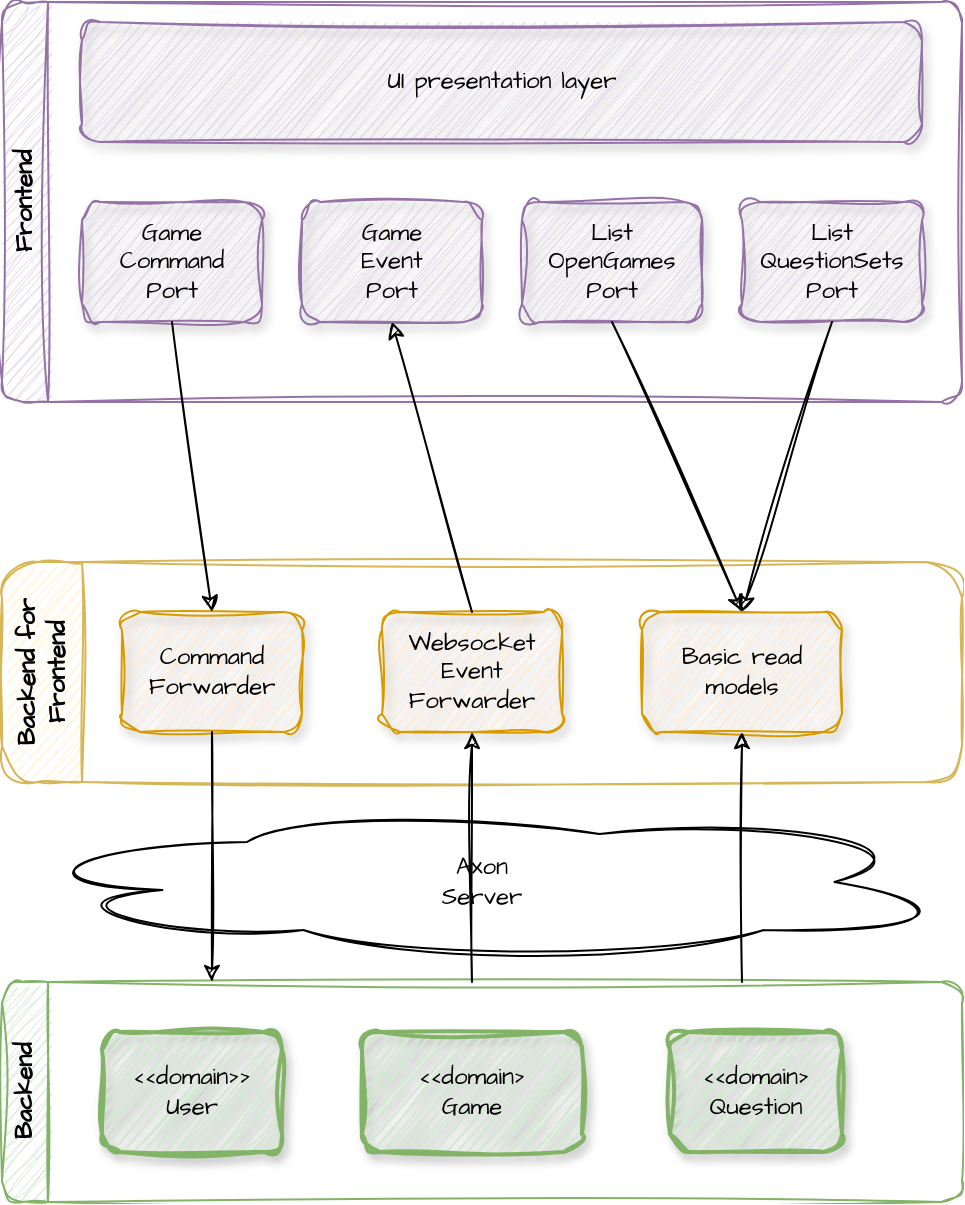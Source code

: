 <mxfile version="24.7.5">
  <diagram name="Seite-1" id="nLcQ6aQEjbk5ZknRunOv">
    <mxGraphModel dx="1595" dy="912" grid="1" gridSize="10" guides="1" tooltips="1" connect="1" arrows="1" fold="1" page="1" pageScale="1" pageWidth="827" pageHeight="1169" math="0" shadow="0">
      <root>
        <mxCell id="0" />
        <mxCell id="1" parent="0" />
        <mxCell id="vr9INmjujWOl7CCA1UEI-7" value="Backend" style="swimlane;horizontal=0;whiteSpace=wrap;html=1;rounded=1;sketch=1;hachureGap=4;jiggle=2;curveFitting=1;fontFamily=Architects Daughter;fontSource=https%3A%2F%2Ffonts.googleapis.com%2Fcss%3Ffamily%3DArchitects%2BDaughter;fillColor=#d5e8d4;strokeColor=#82b366;" vertex="1" parent="1">
          <mxGeometry x="80" y="540" width="480" height="110" as="geometry" />
        </mxCell>
        <mxCell id="vr9INmjujWOl7CCA1UEI-5" value="&lt;div&gt;&amp;lt;&amp;lt;domain&amp;gt;&amp;gt;&lt;/div&gt;User" style="rounded=1;whiteSpace=wrap;html=1;hachureGap=4;fontFamily=Architects Daughter;fontSource=https%3A%2F%2Ffonts.googleapis.com%2Fcss%3Ffamily%3DArchitects%2BDaughter;sketch=1;curveFitting=1;jiggle=2;fillColor=#d5e8d4;strokeColor=#82b366;strokeWidth=2;glass=0;shadow=1;" vertex="1" parent="vr9INmjujWOl7CCA1UEI-7">
          <mxGeometry x="50" y="25" width="90" height="60" as="geometry" />
        </mxCell>
        <mxCell id="vr9INmjujWOl7CCA1UEI-1" value="&lt;div&gt;&amp;lt;&amp;lt;domain&amp;gt;&lt;/div&gt;Game" style="rounded=1;whiteSpace=wrap;html=1;hachureGap=4;fontFamily=Architects Daughter;fontSource=https%3A%2F%2Ffonts.googleapis.com%2Fcss%3Ffamily%3DArchitects%2BDaughter;sketch=1;curveFitting=1;jiggle=2;fillColor=#d5e8d4;strokeColor=#82b366;strokeWidth=2;glass=0;shadow=1;" vertex="1" parent="vr9INmjujWOl7CCA1UEI-7">
          <mxGeometry x="180" y="25" width="110" height="60" as="geometry" />
        </mxCell>
        <mxCell id="vr9INmjujWOl7CCA1UEI-4" value="&lt;div&gt;&amp;lt;&amp;lt;domain&amp;gt;&lt;/div&gt;Question" style="rounded=1;whiteSpace=wrap;html=1;hachureGap=4;fontFamily=Architects Daughter;fontSource=https%3A%2F%2Ffonts.googleapis.com%2Fcss%3Ffamily%3DArchitects%2BDaughter;sketch=1;curveFitting=1;jiggle=2;fillColor=#d5e8d4;strokeColor=#82b366;strokeWidth=2;glass=0;shadow=1;" vertex="1" parent="vr9INmjujWOl7CCA1UEI-7">
          <mxGeometry x="334" y="25" width="86" height="60" as="geometry" />
        </mxCell>
        <mxCell id="vr9INmjujWOl7CCA1UEI-9" value="Backend for Frontend" style="swimlane;horizontal=0;whiteSpace=wrap;html=1;rounded=1;sketch=1;hachureGap=4;jiggle=2;curveFitting=1;fontFamily=Architects Daughter;fontSource=https%3A%2F%2Ffonts.googleapis.com%2Fcss%3Ffamily%3DArchitects%2BDaughter;startSize=40;fillColor=#fff2cc;strokeColor=#d6b656;" vertex="1" parent="1">
          <mxGeometry x="80" y="330" width="480" height="110" as="geometry" />
        </mxCell>
        <mxCell id="vr9INmjujWOl7CCA1UEI-11" value="Command Forwarder&lt;div&gt;&lt;/div&gt;" style="rounded=1;whiteSpace=wrap;html=1;hachureGap=4;fontFamily=Architects Daughter;fontSource=https%3A%2F%2Ffonts.googleapis.com%2Fcss%3Ffamily%3DArchitects%2BDaughter;sketch=1;curveFitting=1;jiggle=2;fillColor=#ffe6cc;strokeColor=#d79b00;shadow=1;" vertex="1" parent="vr9INmjujWOl7CCA1UEI-9">
          <mxGeometry x="60" y="25" width="90" height="60" as="geometry" />
        </mxCell>
        <mxCell id="vr9INmjujWOl7CCA1UEI-15" value="&lt;div&gt;Websocket&lt;/div&gt;Event&lt;div&gt;Forwarder&lt;div&gt;&lt;/div&gt;&lt;/div&gt;" style="rounded=1;whiteSpace=wrap;html=1;hachureGap=4;fontFamily=Architects Daughter;fontSource=https%3A%2F%2Ffonts.googleapis.com%2Fcss%3Ffamily%3DArchitects%2BDaughter;sketch=1;curveFitting=1;jiggle=2;fillColor=#ffe6cc;strokeColor=#d79b00;shadow=1;" vertex="1" parent="vr9INmjujWOl7CCA1UEI-9">
          <mxGeometry x="190" y="25" width="90" height="60" as="geometry" />
        </mxCell>
        <mxCell id="vr9INmjujWOl7CCA1UEI-17" value="Basic read models&lt;div&gt;&lt;div&gt;&lt;/div&gt;&lt;/div&gt;" style="rounded=1;whiteSpace=wrap;html=1;hachureGap=4;fontFamily=Architects Daughter;fontSource=https%3A%2F%2Ffonts.googleapis.com%2Fcss%3Ffamily%3DArchitects%2BDaughter;sketch=1;curveFitting=1;jiggle=2;fillColor=#ffe6cc;strokeColor=#d79b00;shadow=1;" vertex="1" parent="vr9INmjujWOl7CCA1UEI-9">
          <mxGeometry x="320" y="25" width="100" height="60" as="geometry" />
        </mxCell>
        <mxCell id="vr9INmjujWOl7CCA1UEI-10" value="Frontend" style="swimlane;horizontal=0;whiteSpace=wrap;html=1;rounded=1;sketch=1;hachureGap=4;jiggle=2;curveFitting=1;fontFamily=Architects Daughter;fontSource=https%3A%2F%2Ffonts.googleapis.com%2Fcss%3Ffamily%3DArchitects%2BDaughter;fillColor=#e1d5e7;strokeColor=#9673a6;" vertex="1" parent="1">
          <mxGeometry x="80" y="50" width="480" height="200" as="geometry" />
        </mxCell>
        <mxCell id="vr9INmjujWOl7CCA1UEI-19" value="Game&lt;div&gt;Command&lt;/div&gt;&lt;div&gt;Port&lt;div&gt;&lt;div&gt;&lt;/div&gt;&lt;/div&gt;&lt;/div&gt;" style="rounded=1;whiteSpace=wrap;html=1;hachureGap=4;fontFamily=Architects Daughter;fontSource=https%3A%2F%2Ffonts.googleapis.com%2Fcss%3Ffamily%3DArchitects%2BDaughter;sketch=1;curveFitting=1;jiggle=2;fillColor=#e1d5e7;strokeColor=#9673a6;shadow=1;" vertex="1" parent="vr9INmjujWOl7CCA1UEI-10">
          <mxGeometry x="40" y="100" width="90" height="60" as="geometry" />
        </mxCell>
        <mxCell id="vr9INmjujWOl7CCA1UEI-20" value="Game&lt;div&gt;Event&lt;/div&gt;&lt;div&gt;Port&lt;div&gt;&lt;div&gt;&lt;div&gt;&lt;/div&gt;&lt;/div&gt;&lt;/div&gt;&lt;/div&gt;" style="rounded=1;whiteSpace=wrap;html=1;hachureGap=4;fontFamily=Architects Daughter;fontSource=https%3A%2F%2Ffonts.googleapis.com%2Fcss%3Ffamily%3DArchitects%2BDaughter;sketch=1;curveFitting=1;jiggle=2;fillColor=#e1d5e7;strokeColor=#9673a6;shadow=1;" vertex="1" parent="vr9INmjujWOl7CCA1UEI-10">
          <mxGeometry x="150" y="100" width="90" height="60" as="geometry" />
        </mxCell>
        <mxCell id="vr9INmjujWOl7CCA1UEI-21" value="UI presentation layer&lt;div&gt;&lt;div&gt;&lt;div&gt;&lt;div&gt;&lt;/div&gt;&lt;/div&gt;&lt;/div&gt;&lt;/div&gt;" style="rounded=1;whiteSpace=wrap;html=1;hachureGap=4;fontFamily=Architects Daughter;fontSource=https%3A%2F%2Ffonts.googleapis.com%2Fcss%3Ffamily%3DArchitects%2BDaughter;sketch=1;curveFitting=1;jiggle=2;fillColor=#e1d5e7;strokeColor=#9673a6;shadow=1;" vertex="1" parent="vr9INmjujWOl7CCA1UEI-10">
          <mxGeometry x="40" y="10" width="420" height="60" as="geometry" />
        </mxCell>
        <mxCell id="vr9INmjujWOl7CCA1UEI-22" value="List&lt;div&gt;Open&lt;span style=&quot;background-color: initial;&quot;&gt;Games&lt;/span&gt;&lt;/div&gt;&lt;div&gt;&lt;span style=&quot;background-color: initial;&quot;&gt;Port&lt;/span&gt;&lt;div&gt;&lt;div&gt;&lt;div&gt;&lt;div&gt;&lt;div&gt;&lt;/div&gt;&lt;/div&gt;&lt;/div&gt;&lt;/div&gt;&lt;/div&gt;&lt;/div&gt;" style="rounded=1;whiteSpace=wrap;html=1;hachureGap=4;fontFamily=Architects Daughter;fontSource=https%3A%2F%2Ffonts.googleapis.com%2Fcss%3Ffamily%3DArchitects%2BDaughter;sketch=1;curveFitting=1;jiggle=2;fillColor=#e1d5e7;strokeColor=#9673a6;shadow=1;" vertex="1" parent="vr9INmjujWOl7CCA1UEI-10">
          <mxGeometry x="260" y="100" width="90" height="60" as="geometry" />
        </mxCell>
        <mxCell id="vr9INmjujWOl7CCA1UEI-23" value="List&lt;div&gt;QuestionSets&lt;/div&gt;&lt;div&gt;Port&lt;div&gt;&lt;div&gt;&lt;div&gt;&lt;div&gt;&lt;div&gt;&lt;/div&gt;&lt;/div&gt;&lt;/div&gt;&lt;/div&gt;&lt;/div&gt;&lt;/div&gt;" style="rounded=1;whiteSpace=wrap;html=1;hachureGap=4;fontFamily=Architects Daughter;fontSource=https%3A%2F%2Ffonts.googleapis.com%2Fcss%3Ffamily%3DArchitects%2BDaughter;sketch=1;curveFitting=1;jiggle=2;fillColor=#e1d5e7;strokeColor=#9673a6;shadow=1;" vertex="1" parent="vr9INmjujWOl7CCA1UEI-10">
          <mxGeometry x="370" y="100" width="90" height="60" as="geometry" />
        </mxCell>
        <mxCell id="vr9INmjujWOl7CCA1UEI-12" value="Axon&lt;div&gt;Server&lt;/div&gt;" style="ellipse;shape=cloud;whiteSpace=wrap;html=1;rounded=1;sketch=1;hachureGap=4;jiggle=2;curveFitting=1;fontFamily=Architects Daughter;fontSource=https%3A%2F%2Ffonts.googleapis.com%2Fcss%3Ffamily%3DArchitects%2BDaughter;" vertex="1" parent="1">
          <mxGeometry x="85" y="450" width="470" height="80" as="geometry" />
        </mxCell>
        <mxCell id="vr9INmjujWOl7CCA1UEI-14" value="" style="endArrow=classic;html=1;rounded=1;sketch=1;hachureGap=4;jiggle=2;curveFitting=1;fontFamily=Architects Daughter;fontSource=https%3A%2F%2Ffonts.googleapis.com%2Fcss%3Ffamily%3DArchitects%2BDaughter;exitX=0.5;exitY=1;exitDx=0;exitDy=0;" edge="1" parent="1" source="vr9INmjujWOl7CCA1UEI-11">
          <mxGeometry width="50" height="50" relative="1" as="geometry">
            <mxPoint x="-190" y="460" as="sourcePoint" />
            <mxPoint x="185" y="540" as="targetPoint" />
          </mxGeometry>
        </mxCell>
        <mxCell id="vr9INmjujWOl7CCA1UEI-16" value="" style="endArrow=classic;html=1;rounded=1;sketch=1;hachureGap=4;jiggle=2;curveFitting=1;fontFamily=Architects Daughter;fontSource=https%3A%2F%2Ffonts.googleapis.com%2Fcss%3Ffamily%3DArchitects%2BDaughter;entryX=0.5;entryY=1;entryDx=0;entryDy=0;" edge="1" parent="1" target="vr9INmjujWOl7CCA1UEI-15">
          <mxGeometry width="50" height="50" relative="1" as="geometry">
            <mxPoint x="315" y="540" as="sourcePoint" />
            <mxPoint x="195" y="550" as="targetPoint" />
          </mxGeometry>
        </mxCell>
        <mxCell id="vr9INmjujWOl7CCA1UEI-18" value="" style="endArrow=classic;html=1;rounded=1;sketch=1;hachureGap=4;jiggle=2;curveFitting=1;fontFamily=Architects Daughter;fontSource=https%3A%2F%2Ffonts.googleapis.com%2Fcss%3Ffamily%3DArchitects%2BDaughter;entryX=0.5;entryY=1;entryDx=0;entryDy=0;" edge="1" parent="1" target="vr9INmjujWOl7CCA1UEI-17">
          <mxGeometry width="50" height="50" relative="1" as="geometry">
            <mxPoint x="450" y="540" as="sourcePoint" />
            <mxPoint x="450" y="415" as="targetPoint" />
          </mxGeometry>
        </mxCell>
        <mxCell id="vr9INmjujWOl7CCA1UEI-24" value="" style="endArrow=classic;html=1;rounded=1;sketch=1;hachureGap=4;jiggle=2;curveFitting=1;fontFamily=Architects Daughter;fontSource=https%3A%2F%2Ffonts.googleapis.com%2Fcss%3Ffamily%3DArchitects%2BDaughter;exitX=0.5;exitY=1;exitDx=0;exitDy=0;entryX=0.5;entryY=0;entryDx=0;entryDy=0;" edge="1" parent="1" source="vr9INmjujWOl7CCA1UEI-19" target="vr9INmjujWOl7CCA1UEI-11">
          <mxGeometry width="50" height="50" relative="1" as="geometry">
            <mxPoint x="210" y="290" as="sourcePoint" />
            <mxPoint x="165" y="330" as="targetPoint" />
          </mxGeometry>
        </mxCell>
        <mxCell id="vr9INmjujWOl7CCA1UEI-25" value="" style="endArrow=classic;html=1;rounded=1;sketch=1;hachureGap=4;jiggle=2;curveFitting=1;fontFamily=Architects Daughter;fontSource=https%3A%2F%2Ffonts.googleapis.com%2Fcss%3Ffamily%3DArchitects%2BDaughter;exitX=0.5;exitY=1;exitDx=0;exitDy=0;entryX=0.5;entryY=0;entryDx=0;entryDy=0;" edge="1" parent="1" source="vr9INmjujWOl7CCA1UEI-23" target="vr9INmjujWOl7CCA1UEI-17">
          <mxGeometry width="50" height="50" relative="1" as="geometry">
            <mxPoint x="580" y="200" as="sourcePoint" />
            <mxPoint x="580" y="320" as="targetPoint" />
          </mxGeometry>
        </mxCell>
        <mxCell id="vr9INmjujWOl7CCA1UEI-26" value="" style="endArrow=classic;html=1;rounded=1;sketch=1;hachureGap=4;jiggle=2;curveFitting=1;fontFamily=Architects Daughter;fontSource=https%3A%2F%2Ffonts.googleapis.com%2Fcss%3Ffamily%3DArchitects%2BDaughter;exitX=0.5;exitY=1;exitDx=0;exitDy=0;entryX=0.5;entryY=0;entryDx=0;entryDy=0;" edge="1" parent="1" source="vr9INmjujWOl7CCA1UEI-22" target="vr9INmjujWOl7CCA1UEI-17">
          <mxGeometry width="50" height="50" relative="1" as="geometry">
            <mxPoint x="185" y="230" as="sourcePoint" />
            <mxPoint x="185" y="350" as="targetPoint" />
          </mxGeometry>
        </mxCell>
        <mxCell id="vr9INmjujWOl7CCA1UEI-27" value="" style="endArrow=classic;html=1;rounded=1;sketch=1;hachureGap=4;jiggle=2;curveFitting=1;fontFamily=Architects Daughter;fontSource=https%3A%2F%2Ffonts.googleapis.com%2Fcss%3Ffamily%3DArchitects%2BDaughter;entryX=0.5;entryY=1;entryDx=0;entryDy=0;exitX=0.5;exitY=0;exitDx=0;exitDy=0;" edge="1" parent="1" source="vr9INmjujWOl7CCA1UEI-15" target="vr9INmjujWOl7CCA1UEI-20">
          <mxGeometry width="50" height="50" relative="1" as="geometry">
            <mxPoint x="325" y="550" as="sourcePoint" />
            <mxPoint x="325" y="425" as="targetPoint" />
          </mxGeometry>
        </mxCell>
      </root>
    </mxGraphModel>
  </diagram>
</mxfile>
